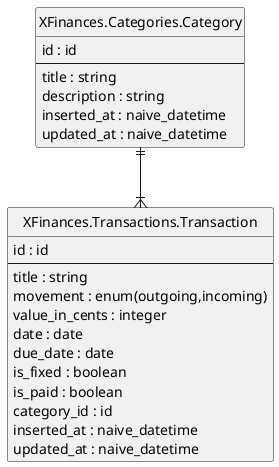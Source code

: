 @startuml

set namespaceSeparator none
hide circle
hide methods

skinparam linetype ortho
skinparam defaultFontName Roboto Mono
skinparam shadowing false


entity XFinances.Categories.Category {
  id : id
  --
  title : string
  description : string
  inserted_at : naive_datetime
  updated_at : naive_datetime
}

entity XFinances.Transactions.Transaction {
  id : id
  --
  title : string
  movement : enum(outgoing,incoming)
  value_in_cents : integer
  date : date
  due_date : date
  is_fixed : boolean
  is_paid : boolean
  category_id : id
  inserted_at : naive_datetime
  updated_at : naive_datetime
}

XFinances.Categories.Category ||--|{ XFinances.Transactions.Transaction
@enduml
